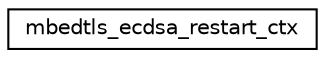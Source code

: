 digraph "Graphical Class Hierarchy"
{
 // LATEX_PDF_SIZE
  edge [fontname="Helvetica",fontsize="10",labelfontname="Helvetica",labelfontsize="10"];
  node [fontname="Helvetica",fontsize="10",shape=record];
  rankdir="LR";
  Node0 [label="mbedtls_ecdsa_restart_ctx",height=0.2,width=0.4,color="black", fillcolor="white", style="filled",URL="$d1/d2a/structmbedtls__ecdsa__restart__ctx.html",tooltip="General context for resuming ECDSA operations."];
}

